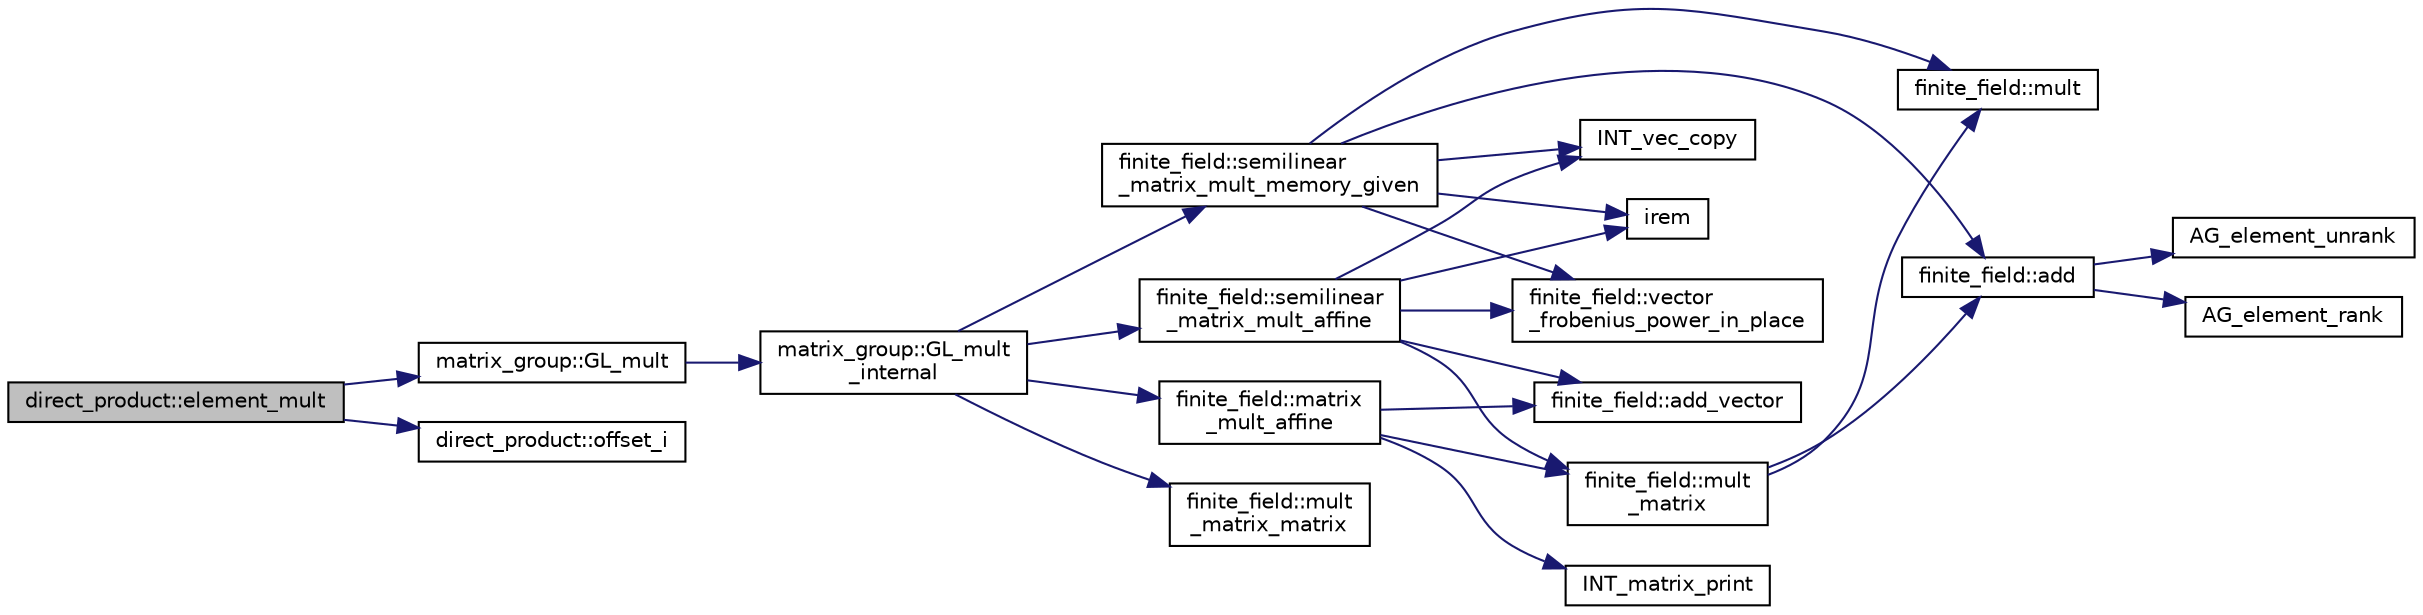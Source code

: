 digraph "direct_product::element_mult"
{
  edge [fontname="Helvetica",fontsize="10",labelfontname="Helvetica",labelfontsize="10"];
  node [fontname="Helvetica",fontsize="10",shape=record];
  rankdir="LR";
  Node49 [label="direct_product::element_mult",height=0.2,width=0.4,color="black", fillcolor="grey75", style="filled", fontcolor="black"];
  Node49 -> Node50 [color="midnightblue",fontsize="10",style="solid",fontname="Helvetica"];
  Node50 [label="matrix_group::GL_mult",height=0.2,width=0.4,color="black", fillcolor="white", style="filled",URL="$d3/ded/classmatrix__group.html#a21bccc677704730243372ba8431356e8"];
  Node50 -> Node51 [color="midnightblue",fontsize="10",style="solid",fontname="Helvetica"];
  Node51 [label="matrix_group::GL_mult\l_internal",height=0.2,width=0.4,color="black", fillcolor="white", style="filled",URL="$d3/ded/classmatrix__group.html#aca1dcb8fefe348ee70e17c9286058658"];
  Node51 -> Node52 [color="midnightblue",fontsize="10",style="solid",fontname="Helvetica"];
  Node52 [label="finite_field::semilinear\l_matrix_mult_memory_given",height=0.2,width=0.4,color="black", fillcolor="white", style="filled",URL="$df/d5a/classfinite__field.html#a4c953fb4054ef2dbc6a114e43428a83d"];
  Node52 -> Node53 [color="midnightblue",fontsize="10",style="solid",fontname="Helvetica"];
  Node53 [label="irem",height=0.2,width=0.4,color="black", fillcolor="white", style="filled",URL="$de/dc5/algebra__and__number__theory_8h.html#ae753505dbf1e3a9adaaf2f0893dd8c6c"];
  Node52 -> Node54 [color="midnightblue",fontsize="10",style="solid",fontname="Helvetica"];
  Node54 [label="INT_vec_copy",height=0.2,width=0.4,color="black", fillcolor="white", style="filled",URL="$df/dbf/sajeeb_8_c.html#ac2d875e27e009af6ec04d17254d11075"];
  Node52 -> Node55 [color="midnightblue",fontsize="10",style="solid",fontname="Helvetica"];
  Node55 [label="finite_field::vector\l_frobenius_power_in_place",height=0.2,width=0.4,color="black", fillcolor="white", style="filled",URL="$df/d5a/classfinite__field.html#ab56074024300775d943c7943d845df91"];
  Node52 -> Node56 [color="midnightblue",fontsize="10",style="solid",fontname="Helvetica"];
  Node56 [label="finite_field::mult",height=0.2,width=0.4,color="black", fillcolor="white", style="filled",URL="$df/d5a/classfinite__field.html#a24fb5917aa6d4d656fd855b7f44a13b0"];
  Node52 -> Node57 [color="midnightblue",fontsize="10",style="solid",fontname="Helvetica"];
  Node57 [label="finite_field::add",height=0.2,width=0.4,color="black", fillcolor="white", style="filled",URL="$df/d5a/classfinite__field.html#a8f12328a27500f3c7be0c849ebbc9d14"];
  Node57 -> Node58 [color="midnightblue",fontsize="10",style="solid",fontname="Helvetica"];
  Node58 [label="AG_element_unrank",height=0.2,width=0.4,color="black", fillcolor="white", style="filled",URL="$d4/d67/geometry_8h.html#a4a33b86c87b2879b97cfa1327abe2885"];
  Node57 -> Node59 [color="midnightblue",fontsize="10",style="solid",fontname="Helvetica"];
  Node59 [label="AG_element_rank",height=0.2,width=0.4,color="black", fillcolor="white", style="filled",URL="$d4/d67/geometry_8h.html#ab2ac908d07dd8038fd996e26bdc75c17"];
  Node51 -> Node60 [color="midnightblue",fontsize="10",style="solid",fontname="Helvetica"];
  Node60 [label="finite_field::mult\l_matrix_matrix",height=0.2,width=0.4,color="black", fillcolor="white", style="filled",URL="$df/d5a/classfinite__field.html#a5e28706b815838d0ec34de1fa74bc3c4"];
  Node51 -> Node61 [color="midnightblue",fontsize="10",style="solid",fontname="Helvetica"];
  Node61 [label="finite_field::semilinear\l_matrix_mult_affine",height=0.2,width=0.4,color="black", fillcolor="white", style="filled",URL="$df/d5a/classfinite__field.html#a90ca009a6fcaacf5cdd32aba6288d447"];
  Node61 -> Node53 [color="midnightblue",fontsize="10",style="solid",fontname="Helvetica"];
  Node61 -> Node54 [color="midnightblue",fontsize="10",style="solid",fontname="Helvetica"];
  Node61 -> Node55 [color="midnightblue",fontsize="10",style="solid",fontname="Helvetica"];
  Node61 -> Node62 [color="midnightblue",fontsize="10",style="solid",fontname="Helvetica"];
  Node62 [label="finite_field::mult\l_matrix",height=0.2,width=0.4,color="black", fillcolor="white", style="filled",URL="$df/d5a/classfinite__field.html#a48517f15dfd7b21c37e0975855f1ada2"];
  Node62 -> Node57 [color="midnightblue",fontsize="10",style="solid",fontname="Helvetica"];
  Node62 -> Node56 [color="midnightblue",fontsize="10",style="solid",fontname="Helvetica"];
  Node61 -> Node63 [color="midnightblue",fontsize="10",style="solid",fontname="Helvetica"];
  Node63 [label="finite_field::add_vector",height=0.2,width=0.4,color="black", fillcolor="white", style="filled",URL="$df/d5a/classfinite__field.html#a23252c462d48cc21895de6fcc0cbb59f"];
  Node51 -> Node64 [color="midnightblue",fontsize="10",style="solid",fontname="Helvetica"];
  Node64 [label="finite_field::matrix\l_mult_affine",height=0.2,width=0.4,color="black", fillcolor="white", style="filled",URL="$df/d5a/classfinite__field.html#aca6f762505a3dd274c7facc0fdd3dde5"];
  Node64 -> Node65 [color="midnightblue",fontsize="10",style="solid",fontname="Helvetica"];
  Node65 [label="INT_matrix_print",height=0.2,width=0.4,color="black", fillcolor="white", style="filled",URL="$d5/db4/io__and__os_8h.html#afd4180a24bef3a2b584668a4eaf607ff"];
  Node64 -> Node62 [color="midnightblue",fontsize="10",style="solid",fontname="Helvetica"];
  Node64 -> Node63 [color="midnightblue",fontsize="10",style="solid",fontname="Helvetica"];
  Node49 -> Node66 [color="midnightblue",fontsize="10",style="solid",fontname="Helvetica"];
  Node66 [label="direct_product::offset_i",height=0.2,width=0.4,color="black", fillcolor="white", style="filled",URL="$dc/daf/classdirect__product.html#a2ec3643bd7223e53c00451d1fe832f20"];
}
